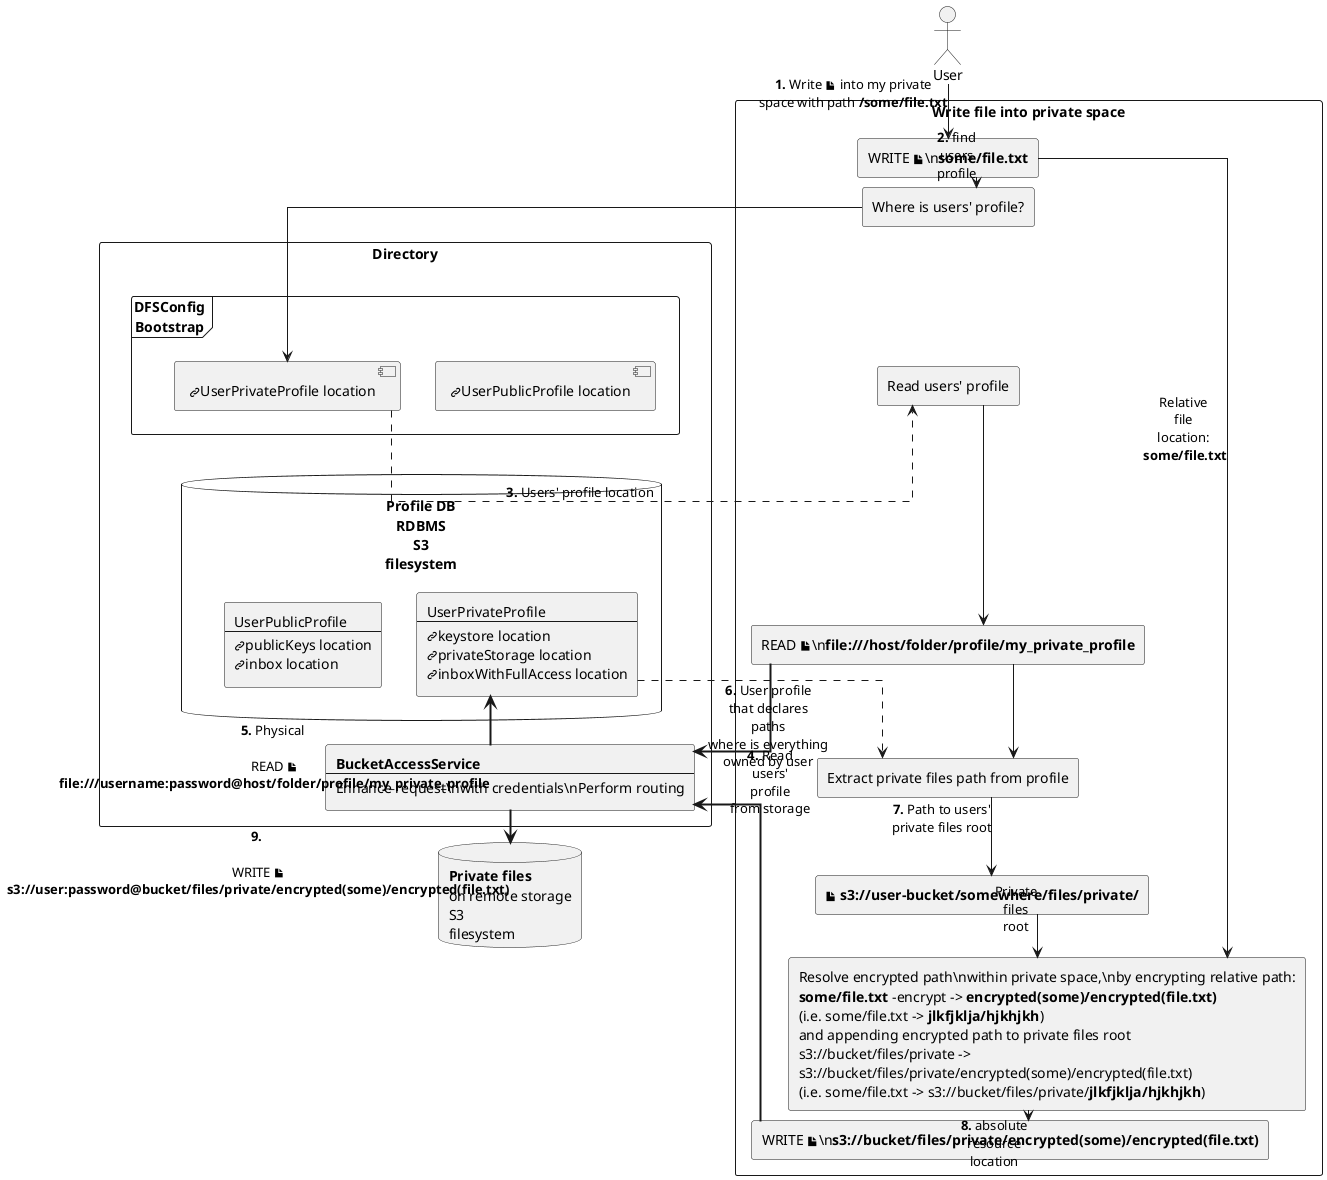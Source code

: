 @startuml

skinparam ranksep 10
skinparam linetype ortho

actor User as u

rectangle Directory {

    frame "DFSConfig\nBootstrap" as DFSConfig {
        component "<&link-intact>UserPublicProfile location" as UPub_loc
        component "<&link-intact>UserPrivateProfile location" as UPriv_loc
    }

    database "<b>Profile DB</b>\nRDBMS\nS3\nfilesystem" as profiles_storage {
        rectangle UPub [
        UserPublicProfile
        --
        <&link-intact>publicKeys location
        <&link-intact>inbox location
        ]

        rectangle UPriv [
          UserPrivateProfile
          --
          <&link-intact>keystore location
          <&link-intact>privateStorage location
          <&link-intact>inboxWithFullAccess location
        ]
    }
    rectangle Credentials [
        <b>BucketAccessService</b>
        ---
        Enhance request\nwith credentials\nPerform routing
    ]

    DFSConfig -[hidden]down- profiles_storage
    UPub -[hidden]down- Credentials
    UPriv -[hidden]down- Credentials
}

database "<b>Private files</b>\non remote storage\nS3\nfilesystem" as private_files_storage {
}

rectangle "Write file into private space" as Request {
    rectangle initial [
        WRITE <&file>\n<b>some/file.txt</b>
    ]
    rectangle resolve_profile [
        Where is users' profile?
    ]
    rectangle profile [
        READ <&file>\n<b>file:///host/folder/profile/my_private_profile</b>
    ]
    rectangle retrieve_profile [
        Read users' profile
    ]
    rectangle get_private [
        Extract private files path from profile
    ]
    rectangle PrivateFiles [
        <&file> <b>s3://user-bucket/somewhere/files/private/</b>
    ]
    rectangle ResolveEncrypt [
        Resolve encrypted path\nwithin private space,\nby encrypting relative path:
        **some/file.txt** -encrypt -> **encrypted(some)/encrypted(file.txt)**
        (i.e. some/file.txt -> **jlkfjklja/hjkhjkh**)
        and appending encrypted path to private files root
        s3://bucket/files/private ->
        s3://bucket/files/private/encrypted(some)/encrypted(file.txt)
        (i.e. some/file.txt -> s3://bucket/files/private/**jlkfjklja/hjkhjkh**)
    ]
    rectangle WriteTo [
        WRITE <&file>\n<b>s3://bucket/files/private/encrypted(some)/encrypted(file.txt)</b>
    ]

    initial -[hidden]down- resolve_profile
    resolve_profile -[hidden]down- retrieve_profile
    retrieve_profile -[hidden]down- profile
    profile -[hidden]down- get_private
    get_private -[hidden]down- PrivateFiles
    retrieve_profile -[hidden]down- PrivateFiles
    PrivateFiles -[hidden]down- ResolveEncrypt
    PrivateFiles -[hidden]down- WriteTo
}

u --> initial : **1.** Write <&file> into my private\nspace with path <b>/some/file.txt</b>
initial --> resolve_profile : **2.** find\nusers\nprofile
resolve_profile --> UPriv_loc
UPriv_loc ..> retrieve_profile : **3.** Users' profile location
profile ==> Credentials : **4.** Read\nusers'\nprofile\nfrom storage
Credentials ==> UPriv : **5.** Physical \n\nREAD <&file>\n<b>file:///username:password@host/folder/profile/my_private_profile</b>\n\n
retrieve_profile --> profile
profile --> get_private
UPriv ..> get_private : **6.** User profile\nthat declares\npaths\nwhere is everything\nowned by user
get_private --> PrivateFiles : **7.** Path to users'\nprivate files root
PrivateFiles --> ResolveEncrypt :  Private\nfiles\nroot
initial --> ResolveEncrypt : Relative\nfile\nlocation:\n **some/file.txt**
ResolveEncrypt --> WriteTo :  **8.** absolute\nresource\nlocation
WriteTo ==> Credentials
Credentials ==> private_files_storage :  **9.** \n\nWRITE <&file>\n<b>s3://user:password@bucket/files/private/encrypted(some)/encrypted(file.txt)\n\n

@enduml
